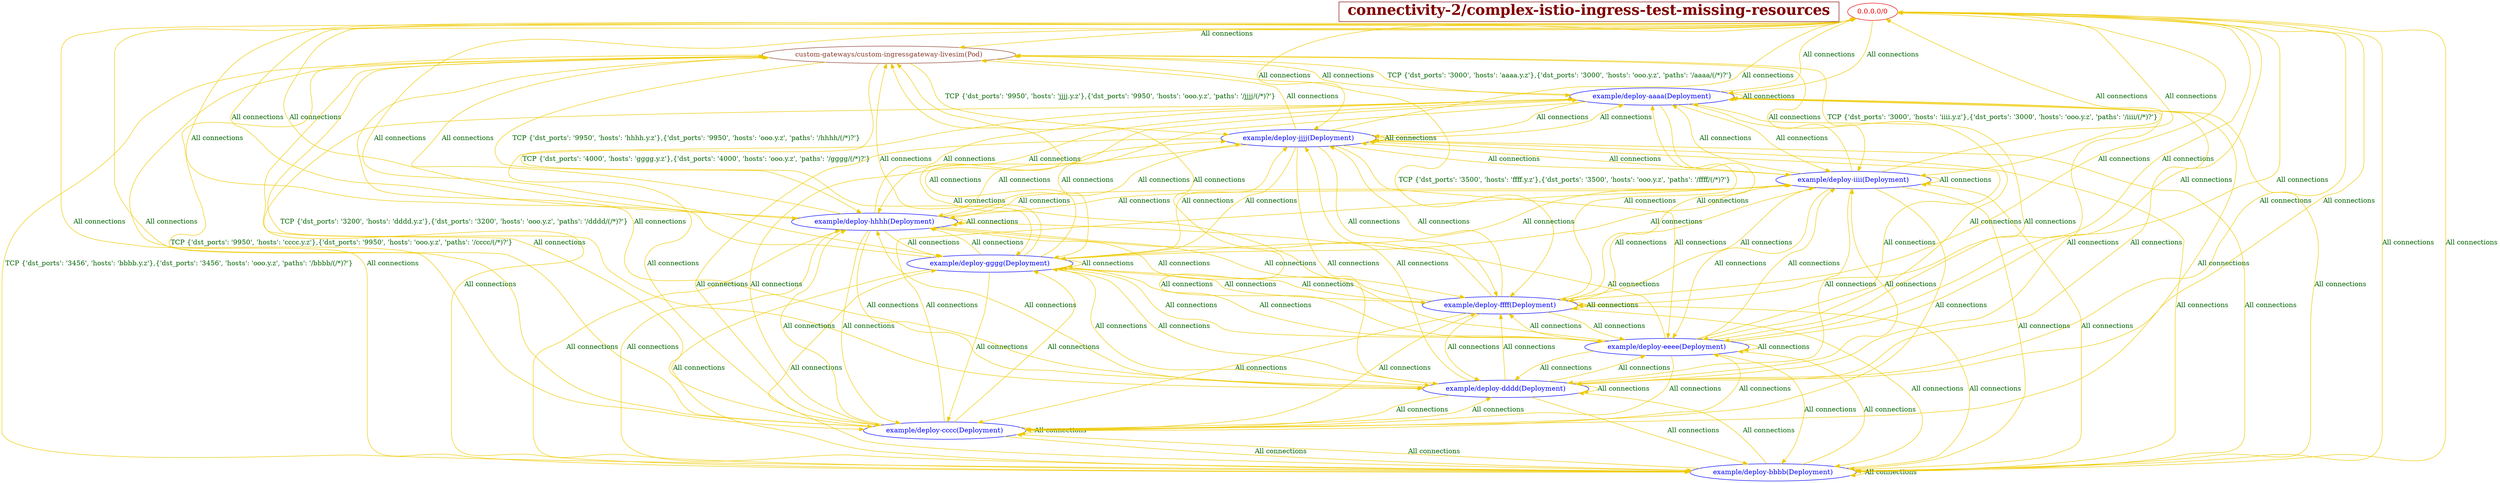 // The Connectivity Graph of complex-istio-ingress-test-missing-resources
digraph {
	HEADER [shape="box" label=< <B>connectivity-2/complex-istio-ingress-test-missing-resources</B> > fontsize=30 color=webmaroon fontcolor=webmaroon];
	"0.0.0.0/0" [label="0.0.0.0/0" color="red2" fontcolor="red2"]
	"custom-gateways/custom-ingressgateway-livesim(Pod)" [label="custom-gateways/custom-ingressgateway-livesim(Pod)" color="coral4" fontcolor="coral4"]
	"example/deploy-aaaa(Deployment)" [label="example/deploy-aaaa(Deployment)" color="blue" fontcolor="blue"]
	"example/deploy-bbbb(Deployment)" [label="example/deploy-bbbb(Deployment)" color="blue" fontcolor="blue"]
	"example/deploy-cccc(Deployment)" [label="example/deploy-cccc(Deployment)" color="blue" fontcolor="blue"]
	"example/deploy-dddd(Deployment)" [label="example/deploy-dddd(Deployment)" color="blue" fontcolor="blue"]
	"example/deploy-eeee(Deployment)" [label="example/deploy-eeee(Deployment)" color="blue" fontcolor="blue"]
	"example/deploy-ffff(Deployment)" [label="example/deploy-ffff(Deployment)" color="blue" fontcolor="blue"]
	"example/deploy-gggg(Deployment)" [label="example/deploy-gggg(Deployment)" color="blue" fontcolor="blue"]
	"example/deploy-hhhh(Deployment)" [label="example/deploy-hhhh(Deployment)" color="blue" fontcolor="blue"]
	"example/deploy-iiii(Deployment)" [label="example/deploy-iiii(Deployment)" color="blue" fontcolor="blue"]
	"example/deploy-jjjj(Deployment)" [label="example/deploy-jjjj(Deployment)" color="blue" fontcolor="blue"]
	"0.0.0.0/0" -> "custom-gateways/custom-ingressgateway-livesim(Pod)" [label="All connections" color="gold2" fontcolor="darkgreen"]
	"0.0.0.0/0" -> "example/deploy-aaaa(Deployment)" [label="All connections" color="gold2" fontcolor="darkgreen"]
	"0.0.0.0/0" -> "example/deploy-bbbb(Deployment)" [label="All connections" color="gold2" fontcolor="darkgreen"]
	"0.0.0.0/0" -> "example/deploy-cccc(Deployment)" [label="All connections" color="gold2" fontcolor="darkgreen"]
	"0.0.0.0/0" -> "example/deploy-dddd(Deployment)" [label="All connections" color="gold2" fontcolor="darkgreen"]
	"0.0.0.0/0" -> "example/deploy-eeee(Deployment)" [label="All connections" color="gold2" fontcolor="darkgreen"]
	"0.0.0.0/0" -> "example/deploy-ffff(Deployment)" [label="All connections" color="gold2" fontcolor="darkgreen"]
	"0.0.0.0/0" -> "example/deploy-gggg(Deployment)" [label="All connections" color="gold2" fontcolor="darkgreen"]
	"0.0.0.0/0" -> "example/deploy-hhhh(Deployment)" [label="All connections" color="gold2" fontcolor="darkgreen"]
	"0.0.0.0/0" -> "example/deploy-iiii(Deployment)" [label="All connections" color="gold2" fontcolor="darkgreen"]
	"0.0.0.0/0" -> "example/deploy-jjjj(Deployment)" [label="All connections" color="gold2" fontcolor="darkgreen"]
	"custom-gateways/custom-ingressgateway-livesim(Pod)" -> "example/deploy-aaaa(Deployment)" [label="TCP {'dst_ports': '3000', 'hosts': 'aaaa.y.z'},{'dst_ports': '3000', 'hosts': 'ooo.y.z', 'paths': '/aaaa/(/*)?'}" color="gold2" fontcolor="darkgreen"]
	"custom-gateways/custom-ingressgateway-livesim(Pod)" -> "example/deploy-bbbb(Deployment)" [label="TCP {'dst_ports': '3456', 'hosts': 'bbbb.y.z'},{'dst_ports': '3456', 'hosts': 'ooo.y.z', 'paths': '/bbbb/(/*)?'}" color="gold2" fontcolor="darkgreen"]
	"custom-gateways/custom-ingressgateway-livesim(Pod)" -> "example/deploy-cccc(Deployment)" [label="TCP {'dst_ports': '9950', 'hosts': 'cccc.y.z'},{'dst_ports': '9950', 'hosts': 'ooo.y.z', 'paths': '/cccc/(/*)?'}" color="gold2" fontcolor="darkgreen"]
	"custom-gateways/custom-ingressgateway-livesim(Pod)" -> "example/deploy-dddd(Deployment)" [label="TCP {'dst_ports': '3200', 'hosts': 'dddd.y.z'},{'dst_ports': '3200', 'hosts': 'ooo.y.z', 'paths': '/dddd/(/*)?'}" color="gold2" fontcolor="darkgreen"]
	"custom-gateways/custom-ingressgateway-livesim(Pod)" -> "example/deploy-ffff(Deployment)" [label="TCP {'dst_ports': '3500', 'hosts': 'ffff.y.z'},{'dst_ports': '3500', 'hosts': 'ooo.y.z', 'paths': '/ffff/(/*)?'}" color="gold2" fontcolor="darkgreen"]
	"custom-gateways/custom-ingressgateway-livesim(Pod)" -> "example/deploy-gggg(Deployment)" [label="TCP {'dst_ports': '4000', 'hosts': 'gggg.y.z'},{'dst_ports': '4000', 'hosts': 'ooo.y.z', 'paths': '/gggg/(/*)?'}" color="gold2" fontcolor="darkgreen"]
	"custom-gateways/custom-ingressgateway-livesim(Pod)" -> "example/deploy-hhhh(Deployment)" [label="TCP {'dst_ports': '9950', 'hosts': 'hhhh.y.z'},{'dst_ports': '9950', 'hosts': 'ooo.y.z', 'paths': '/hhhh/(/*)?'}" color="gold2" fontcolor="darkgreen"]
	"custom-gateways/custom-ingressgateway-livesim(Pod)" -> "example/deploy-iiii(Deployment)" [label="TCP {'dst_ports': '3000', 'hosts': 'iiii.y.z'},{'dst_ports': '3000', 'hosts': 'ooo.y.z', 'paths': '/iiii/(/*)?'}" color="gold2" fontcolor="darkgreen"]
	"custom-gateways/custom-ingressgateway-livesim(Pod)" -> "example/deploy-jjjj(Deployment)" [label="TCP {'dst_ports': '9950', 'hosts': 'jjjj.y.z'},{'dst_ports': '9950', 'hosts': 'ooo.y.z', 'paths': '/jjjj/(/*)?'}" color="gold2" fontcolor="darkgreen"]
	"example/deploy-aaaa(Deployment)" -> "0.0.0.0/0" [label="All connections" color="gold2" fontcolor="darkgreen"]
	"example/deploy-aaaa(Deployment)" -> "custom-gateways/custom-ingressgateway-livesim(Pod)" [label="All connections" color="gold2" fontcolor="darkgreen"]
	"example/deploy-aaaa(Deployment)" -> "example/deploy-aaaa(Deployment)" [label="All connections" color="gold2" fontcolor="darkgreen"]
	"example/deploy-aaaa(Deployment)" -> "example/deploy-bbbb(Deployment)" [label="All connections" color="gold2" fontcolor="darkgreen"]
	"example/deploy-aaaa(Deployment)" -> "example/deploy-cccc(Deployment)" [label="All connections" color="gold2" fontcolor="darkgreen"]
	"example/deploy-aaaa(Deployment)" -> "example/deploy-dddd(Deployment)" [label="All connections" color="gold2" fontcolor="darkgreen"]
	"example/deploy-aaaa(Deployment)" -> "example/deploy-eeee(Deployment)" [label="All connections" color="gold2" fontcolor="darkgreen"]
	"example/deploy-aaaa(Deployment)" -> "example/deploy-ffff(Deployment)" [label="All connections" color="gold2" fontcolor="darkgreen"]
	"example/deploy-aaaa(Deployment)" -> "example/deploy-gggg(Deployment)" [label="All connections" color="gold2" fontcolor="darkgreen"]
	"example/deploy-aaaa(Deployment)" -> "example/deploy-hhhh(Deployment)" [label="All connections" color="gold2" fontcolor="darkgreen"]
	"example/deploy-aaaa(Deployment)" -> "example/deploy-iiii(Deployment)" [label="All connections" color="gold2" fontcolor="darkgreen"]
	"example/deploy-aaaa(Deployment)" -> "example/deploy-jjjj(Deployment)" [label="All connections" color="gold2" fontcolor="darkgreen"]
	"example/deploy-bbbb(Deployment)" -> "0.0.0.0/0" [label="All connections" color="gold2" fontcolor="darkgreen"]
	"example/deploy-bbbb(Deployment)" -> "custom-gateways/custom-ingressgateway-livesim(Pod)" [label="All connections" color="gold2" fontcolor="darkgreen"]
	"example/deploy-bbbb(Deployment)" -> "example/deploy-aaaa(Deployment)" [label="All connections" color="gold2" fontcolor="darkgreen"]
	"example/deploy-bbbb(Deployment)" -> "example/deploy-bbbb(Deployment)" [label="All connections" color="gold2" fontcolor="darkgreen"]
	"example/deploy-bbbb(Deployment)" -> "example/deploy-cccc(Deployment)" [label="All connections" color="gold2" fontcolor="darkgreen"]
	"example/deploy-bbbb(Deployment)" -> "example/deploy-dddd(Deployment)" [label="All connections" color="gold2" fontcolor="darkgreen"]
	"example/deploy-bbbb(Deployment)" -> "example/deploy-eeee(Deployment)" [label="All connections" color="gold2" fontcolor="darkgreen"]
	"example/deploy-bbbb(Deployment)" -> "example/deploy-ffff(Deployment)" [label="All connections" color="gold2" fontcolor="darkgreen"]
	"example/deploy-bbbb(Deployment)" -> "example/deploy-gggg(Deployment)" [label="All connections" color="gold2" fontcolor="darkgreen"]
	"example/deploy-bbbb(Deployment)" -> "example/deploy-hhhh(Deployment)" [label="All connections" color="gold2" fontcolor="darkgreen"]
	"example/deploy-bbbb(Deployment)" -> "example/deploy-iiii(Deployment)" [label="All connections" color="gold2" fontcolor="darkgreen"]
	"example/deploy-bbbb(Deployment)" -> "example/deploy-jjjj(Deployment)" [label="All connections" color="gold2" fontcolor="darkgreen"]
	"example/deploy-cccc(Deployment)" -> "0.0.0.0/0" [label="All connections" color="gold2" fontcolor="darkgreen"]
	"example/deploy-cccc(Deployment)" -> "custom-gateways/custom-ingressgateway-livesim(Pod)" [label="All connections" color="gold2" fontcolor="darkgreen"]
	"example/deploy-cccc(Deployment)" -> "example/deploy-aaaa(Deployment)" [label="All connections" color="gold2" fontcolor="darkgreen"]
	"example/deploy-cccc(Deployment)" -> "example/deploy-bbbb(Deployment)" [label="All connections" color="gold2" fontcolor="darkgreen"]
	"example/deploy-cccc(Deployment)" -> "example/deploy-cccc(Deployment)" [label="All connections" color="gold2" fontcolor="darkgreen"]
	"example/deploy-cccc(Deployment)" -> "example/deploy-dddd(Deployment)" [label="All connections" color="gold2" fontcolor="darkgreen"]
	"example/deploy-cccc(Deployment)" -> "example/deploy-eeee(Deployment)" [label="All connections" color="gold2" fontcolor="darkgreen"]
	"example/deploy-cccc(Deployment)" -> "example/deploy-ffff(Deployment)" [label="All connections" color="gold2" fontcolor="darkgreen"]
	"example/deploy-cccc(Deployment)" -> "example/deploy-gggg(Deployment)" [label="All connections" color="gold2" fontcolor="darkgreen"]
	"example/deploy-cccc(Deployment)" -> "example/deploy-hhhh(Deployment)" [label="All connections" color="gold2" fontcolor="darkgreen"]
	"example/deploy-cccc(Deployment)" -> "example/deploy-iiii(Deployment)" [label="All connections" color="gold2" fontcolor="darkgreen"]
	"example/deploy-cccc(Deployment)" -> "example/deploy-jjjj(Deployment)" [label="All connections" color="gold2" fontcolor="darkgreen"]
	"example/deploy-dddd(Deployment)" -> "0.0.0.0/0" [label="All connections" color="gold2" fontcolor="darkgreen"]
	"example/deploy-dddd(Deployment)" -> "custom-gateways/custom-ingressgateway-livesim(Pod)" [label="All connections" color="gold2" fontcolor="darkgreen"]
	"example/deploy-dddd(Deployment)" -> "example/deploy-aaaa(Deployment)" [label="All connections" color="gold2" fontcolor="darkgreen"]
	"example/deploy-dddd(Deployment)" -> "example/deploy-bbbb(Deployment)" [label="All connections" color="gold2" fontcolor="darkgreen"]
	"example/deploy-dddd(Deployment)" -> "example/deploy-cccc(Deployment)" [label="All connections" color="gold2" fontcolor="darkgreen"]
	"example/deploy-dddd(Deployment)" -> "example/deploy-dddd(Deployment)" [label="All connections" color="gold2" fontcolor="darkgreen"]
	"example/deploy-dddd(Deployment)" -> "example/deploy-eeee(Deployment)" [label="All connections" color="gold2" fontcolor="darkgreen"]
	"example/deploy-dddd(Deployment)" -> "example/deploy-ffff(Deployment)" [label="All connections" color="gold2" fontcolor="darkgreen"]
	"example/deploy-dddd(Deployment)" -> "example/deploy-gggg(Deployment)" [label="All connections" color="gold2" fontcolor="darkgreen"]
	"example/deploy-dddd(Deployment)" -> "example/deploy-hhhh(Deployment)" [label="All connections" color="gold2" fontcolor="darkgreen"]
	"example/deploy-dddd(Deployment)" -> "example/deploy-iiii(Deployment)" [label="All connections" color="gold2" fontcolor="darkgreen"]
	"example/deploy-dddd(Deployment)" -> "example/deploy-jjjj(Deployment)" [label="All connections" color="gold2" fontcolor="darkgreen"]
	"example/deploy-eeee(Deployment)" -> "0.0.0.0/0" [label="All connections" color="gold2" fontcolor="darkgreen"]
	"example/deploy-eeee(Deployment)" -> "custom-gateways/custom-ingressgateway-livesim(Pod)" [label="All connections" color="gold2" fontcolor="darkgreen"]
	"example/deploy-eeee(Deployment)" -> "example/deploy-aaaa(Deployment)" [label="All connections" color="gold2" fontcolor="darkgreen"]
	"example/deploy-eeee(Deployment)" -> "example/deploy-bbbb(Deployment)" [label="All connections" color="gold2" fontcolor="darkgreen"]
	"example/deploy-eeee(Deployment)" -> "example/deploy-cccc(Deployment)" [label="All connections" color="gold2" fontcolor="darkgreen"]
	"example/deploy-eeee(Deployment)" -> "example/deploy-dddd(Deployment)" [label="All connections" color="gold2" fontcolor="darkgreen"]
	"example/deploy-eeee(Deployment)" -> "example/deploy-eeee(Deployment)" [label="All connections" color="gold2" fontcolor="darkgreen"]
	"example/deploy-eeee(Deployment)" -> "example/deploy-ffff(Deployment)" [label="All connections" color="gold2" fontcolor="darkgreen"]
	"example/deploy-eeee(Deployment)" -> "example/deploy-gggg(Deployment)" [label="All connections" color="gold2" fontcolor="darkgreen"]
	"example/deploy-eeee(Deployment)" -> "example/deploy-hhhh(Deployment)" [label="All connections" color="gold2" fontcolor="darkgreen"]
	"example/deploy-eeee(Deployment)" -> "example/deploy-iiii(Deployment)" [label="All connections" color="gold2" fontcolor="darkgreen"]
	"example/deploy-eeee(Deployment)" -> "example/deploy-jjjj(Deployment)" [label="All connections" color="gold2" fontcolor="darkgreen"]
	"example/deploy-ffff(Deployment)" -> "0.0.0.0/0" [label="All connections" color="gold2" fontcolor="darkgreen"]
	"example/deploy-ffff(Deployment)" -> "custom-gateways/custom-ingressgateway-livesim(Pod)" [label="All connections" color="gold2" fontcolor="darkgreen"]
	"example/deploy-ffff(Deployment)" -> "example/deploy-aaaa(Deployment)" [label="All connections" color="gold2" fontcolor="darkgreen"]
	"example/deploy-ffff(Deployment)" -> "example/deploy-bbbb(Deployment)" [label="All connections" color="gold2" fontcolor="darkgreen"]
	"example/deploy-ffff(Deployment)" -> "example/deploy-cccc(Deployment)" [label="All connections" color="gold2" fontcolor="darkgreen"]
	"example/deploy-ffff(Deployment)" -> "example/deploy-dddd(Deployment)" [label="All connections" color="gold2" fontcolor="darkgreen"]
	"example/deploy-ffff(Deployment)" -> "example/deploy-eeee(Deployment)" [label="All connections" color="gold2" fontcolor="darkgreen"]
	"example/deploy-ffff(Deployment)" -> "example/deploy-ffff(Deployment)" [label="All connections" color="gold2" fontcolor="darkgreen"]
	"example/deploy-ffff(Deployment)" -> "example/deploy-gggg(Deployment)" [label="All connections" color="gold2" fontcolor="darkgreen"]
	"example/deploy-ffff(Deployment)" -> "example/deploy-hhhh(Deployment)" [label="All connections" color="gold2" fontcolor="darkgreen"]
	"example/deploy-ffff(Deployment)" -> "example/deploy-iiii(Deployment)" [label="All connections" color="gold2" fontcolor="darkgreen"]
	"example/deploy-ffff(Deployment)" -> "example/deploy-jjjj(Deployment)" [label="All connections" color="gold2" fontcolor="darkgreen"]
	"example/deploy-gggg(Deployment)" -> "0.0.0.0/0" [label="All connections" color="gold2" fontcolor="darkgreen"]
	"example/deploy-gggg(Deployment)" -> "custom-gateways/custom-ingressgateway-livesim(Pod)" [label="All connections" color="gold2" fontcolor="darkgreen"]
	"example/deploy-gggg(Deployment)" -> "example/deploy-aaaa(Deployment)" [label="All connections" color="gold2" fontcolor="darkgreen"]
	"example/deploy-gggg(Deployment)" -> "example/deploy-bbbb(Deployment)" [label="All connections" color="gold2" fontcolor="darkgreen"]
	"example/deploy-gggg(Deployment)" -> "example/deploy-cccc(Deployment)" [label="All connections" color="gold2" fontcolor="darkgreen"]
	"example/deploy-gggg(Deployment)" -> "example/deploy-dddd(Deployment)" [label="All connections" color="gold2" fontcolor="darkgreen"]
	"example/deploy-gggg(Deployment)" -> "example/deploy-eeee(Deployment)" [label="All connections" color="gold2" fontcolor="darkgreen"]
	"example/deploy-gggg(Deployment)" -> "example/deploy-ffff(Deployment)" [label="All connections" color="gold2" fontcolor="darkgreen"]
	"example/deploy-gggg(Deployment)" -> "example/deploy-gggg(Deployment)" [label="All connections" color="gold2" fontcolor="darkgreen"]
	"example/deploy-gggg(Deployment)" -> "example/deploy-hhhh(Deployment)" [label="All connections" color="gold2" fontcolor="darkgreen"]
	"example/deploy-gggg(Deployment)" -> "example/deploy-iiii(Deployment)" [label="All connections" color="gold2" fontcolor="darkgreen"]
	"example/deploy-gggg(Deployment)" -> "example/deploy-jjjj(Deployment)" [label="All connections" color="gold2" fontcolor="darkgreen"]
	"example/deploy-hhhh(Deployment)" -> "0.0.0.0/0" [label="All connections" color="gold2" fontcolor="darkgreen"]
	"example/deploy-hhhh(Deployment)" -> "custom-gateways/custom-ingressgateway-livesim(Pod)" [label="All connections" color="gold2" fontcolor="darkgreen"]
	"example/deploy-hhhh(Deployment)" -> "example/deploy-aaaa(Deployment)" [label="All connections" color="gold2" fontcolor="darkgreen"]
	"example/deploy-hhhh(Deployment)" -> "example/deploy-bbbb(Deployment)" [label="All connections" color="gold2" fontcolor="darkgreen"]
	"example/deploy-hhhh(Deployment)" -> "example/deploy-cccc(Deployment)" [label="All connections" color="gold2" fontcolor="darkgreen"]
	"example/deploy-hhhh(Deployment)" -> "example/deploy-dddd(Deployment)" [label="All connections" color="gold2" fontcolor="darkgreen"]
	"example/deploy-hhhh(Deployment)" -> "example/deploy-eeee(Deployment)" [label="All connections" color="gold2" fontcolor="darkgreen"]
	"example/deploy-hhhh(Deployment)" -> "example/deploy-ffff(Deployment)" [label="All connections" color="gold2" fontcolor="darkgreen"]
	"example/deploy-hhhh(Deployment)" -> "example/deploy-gggg(Deployment)" [label="All connections" color="gold2" fontcolor="darkgreen"]
	"example/deploy-hhhh(Deployment)" -> "example/deploy-hhhh(Deployment)" [label="All connections" color="gold2" fontcolor="darkgreen"]
	"example/deploy-hhhh(Deployment)" -> "example/deploy-iiii(Deployment)" [label="All connections" color="gold2" fontcolor="darkgreen"]
	"example/deploy-hhhh(Deployment)" -> "example/deploy-jjjj(Deployment)" [label="All connections" color="gold2" fontcolor="darkgreen"]
	"example/deploy-iiii(Deployment)" -> "0.0.0.0/0" [label="All connections" color="gold2" fontcolor="darkgreen"]
	"example/deploy-iiii(Deployment)" -> "custom-gateways/custom-ingressgateway-livesim(Pod)" [label="All connections" color="gold2" fontcolor="darkgreen"]
	"example/deploy-iiii(Deployment)" -> "example/deploy-aaaa(Deployment)" [label="All connections" color="gold2" fontcolor="darkgreen"]
	"example/deploy-iiii(Deployment)" -> "example/deploy-bbbb(Deployment)" [label="All connections" color="gold2" fontcolor="darkgreen"]
	"example/deploy-iiii(Deployment)" -> "example/deploy-cccc(Deployment)" [label="All connections" color="gold2" fontcolor="darkgreen"]
	"example/deploy-iiii(Deployment)" -> "example/deploy-dddd(Deployment)" [label="All connections" color="gold2" fontcolor="darkgreen"]
	"example/deploy-iiii(Deployment)" -> "example/deploy-eeee(Deployment)" [label="All connections" color="gold2" fontcolor="darkgreen"]
	"example/deploy-iiii(Deployment)" -> "example/deploy-ffff(Deployment)" [label="All connections" color="gold2" fontcolor="darkgreen"]
	"example/deploy-iiii(Deployment)" -> "example/deploy-gggg(Deployment)" [label="All connections" color="gold2" fontcolor="darkgreen"]
	"example/deploy-iiii(Deployment)" -> "example/deploy-hhhh(Deployment)" [label="All connections" color="gold2" fontcolor="darkgreen"]
	"example/deploy-iiii(Deployment)" -> "example/deploy-iiii(Deployment)" [label="All connections" color="gold2" fontcolor="darkgreen"]
	"example/deploy-iiii(Deployment)" -> "example/deploy-jjjj(Deployment)" [label="All connections" color="gold2" fontcolor="darkgreen"]
	"example/deploy-jjjj(Deployment)" -> "0.0.0.0/0" [label="All connections" color="gold2" fontcolor="darkgreen"]
	"example/deploy-jjjj(Deployment)" -> "custom-gateways/custom-ingressgateway-livesim(Pod)" [label="All connections" color="gold2" fontcolor="darkgreen"]
	"example/deploy-jjjj(Deployment)" -> "example/deploy-aaaa(Deployment)" [label="All connections" color="gold2" fontcolor="darkgreen"]
	"example/deploy-jjjj(Deployment)" -> "example/deploy-bbbb(Deployment)" [label="All connections" color="gold2" fontcolor="darkgreen"]
	"example/deploy-jjjj(Deployment)" -> "example/deploy-cccc(Deployment)" [label="All connections" color="gold2" fontcolor="darkgreen"]
	"example/deploy-jjjj(Deployment)" -> "example/deploy-dddd(Deployment)" [label="All connections" color="gold2" fontcolor="darkgreen"]
	"example/deploy-jjjj(Deployment)" -> "example/deploy-eeee(Deployment)" [label="All connections" color="gold2" fontcolor="darkgreen"]
	"example/deploy-jjjj(Deployment)" -> "example/deploy-ffff(Deployment)" [label="All connections" color="gold2" fontcolor="darkgreen"]
	"example/deploy-jjjj(Deployment)" -> "example/deploy-gggg(Deployment)" [label="All connections" color="gold2" fontcolor="darkgreen"]
	"example/deploy-jjjj(Deployment)" -> "example/deploy-hhhh(Deployment)" [label="All connections" color="gold2" fontcolor="darkgreen"]
	"example/deploy-jjjj(Deployment)" -> "example/deploy-iiii(Deployment)" [label="All connections" color="gold2" fontcolor="darkgreen"]
	"example/deploy-jjjj(Deployment)" -> "example/deploy-jjjj(Deployment)" [label="All connections" color="gold2" fontcolor="darkgreen"]
}

